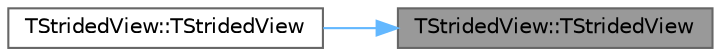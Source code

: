 digraph "TStridedView::TStridedView"
{
 // INTERACTIVE_SVG=YES
 // LATEX_PDF_SIZE
  bgcolor="transparent";
  edge [fontname=Helvetica,fontsize=10,labelfontname=Helvetica,labelfontsize=10];
  node [fontname=Helvetica,fontsize=10,shape=box,height=0.2,width=0.4];
  rankdir="RL";
  Node1 [id="Node000001",label="TStridedView::TStridedView",height=0.2,width=0.4,color="gray40", fillcolor="grey60", style="filled", fontcolor="black",tooltip=" "];
  Node1 -> Node2 [id="edge1_Node000001_Node000002",dir="back",color="steelblue1",style="solid",tooltip=" "];
  Node2 [id="Node000002",label="TStridedView::TStridedView",height=0.2,width=0.4,color="grey40", fillcolor="white", style="filled",URL="$d0/dab/classTStridedView.html#a7c588c22b4199d827726ef6548106dac",tooltip=" "];
}
